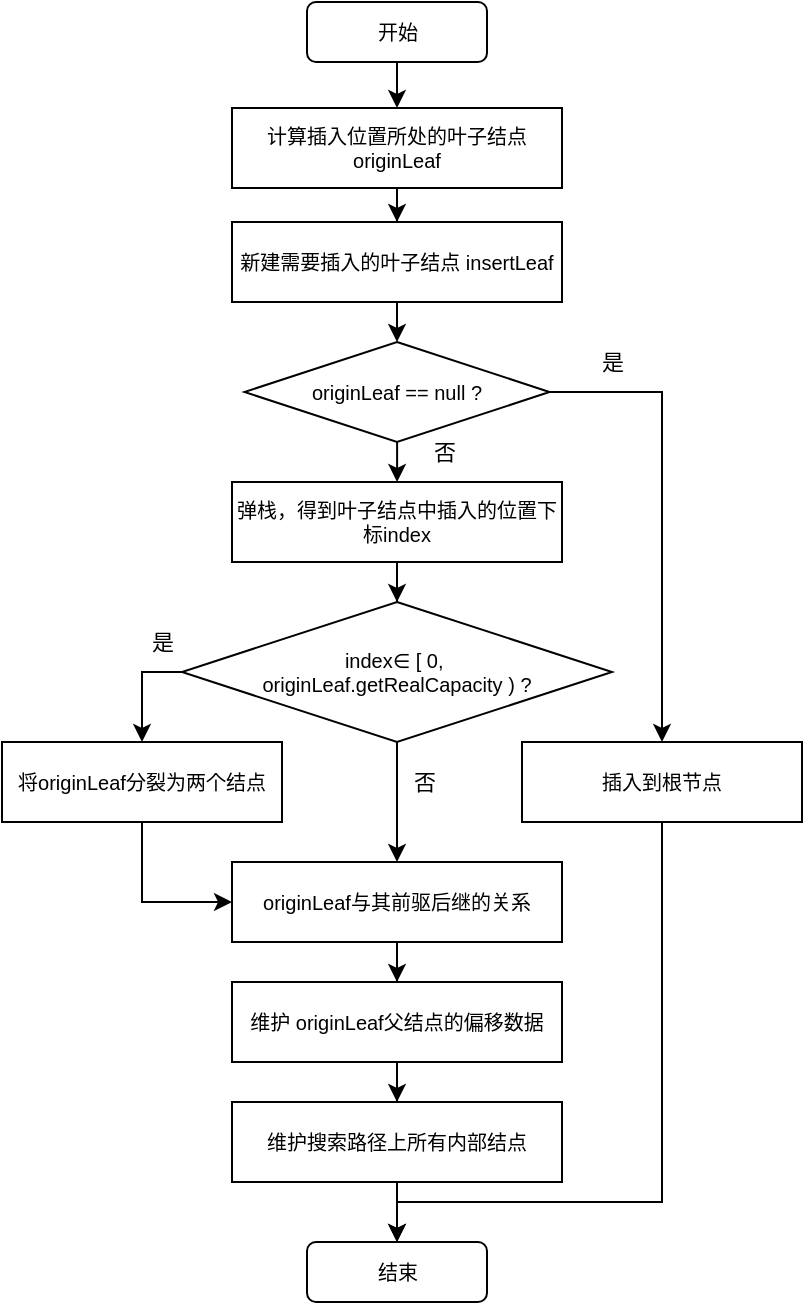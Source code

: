 <mxfile version="24.2.5" type="device">
  <diagram name="第 1 页" id="VroQPfxVDlyuiFUq9wsT">
    <mxGraphModel dx="1098" dy="711" grid="1" gridSize="10" guides="1" tooltips="1" connect="1" arrows="1" fold="1" page="1" pageScale="1" pageWidth="827" pageHeight="1169" math="0" shadow="0">
      <root>
        <mxCell id="0" />
        <mxCell id="1" parent="0" />
        <mxCell id="yC8EA-d1KbzV76l94_GZ-46" style="edgeStyle=orthogonalEdgeStyle;rounded=0;orthogonalLoop=1;jettySize=auto;html=1;entryX=0.5;entryY=0;entryDx=0;entryDy=0;" edge="1" parent="1" source="yC8EA-d1KbzV76l94_GZ-1" target="yC8EA-d1KbzV76l94_GZ-4">
          <mxGeometry relative="1" as="geometry" />
        </mxCell>
        <mxCell id="yC8EA-d1KbzV76l94_GZ-1" value="开始" style="rounded=1;whiteSpace=wrap;html=1;fontSize=10;" vertex="1" parent="1">
          <mxGeometry x="272.5" y="30" width="90" height="30" as="geometry" />
        </mxCell>
        <mxCell id="yC8EA-d1KbzV76l94_GZ-47" style="edgeStyle=orthogonalEdgeStyle;rounded=0;orthogonalLoop=1;jettySize=auto;html=1;" edge="1" parent="1" source="yC8EA-d1KbzV76l94_GZ-4" target="yC8EA-d1KbzV76l94_GZ-37">
          <mxGeometry relative="1" as="geometry" />
        </mxCell>
        <mxCell id="yC8EA-d1KbzV76l94_GZ-4" value="计算插入位置所处的叶子结点&lt;div style=&quot;font-size: 10px;&quot;&gt;originLeaf&lt;/div&gt;" style="rounded=0;whiteSpace=wrap;html=1;fontSize=10;" vertex="1" parent="1">
          <mxGeometry x="235" y="83" width="165" height="40" as="geometry" />
        </mxCell>
        <mxCell id="yC8EA-d1KbzV76l94_GZ-49" style="edgeStyle=orthogonalEdgeStyle;rounded=0;orthogonalLoop=1;jettySize=auto;html=1;" edge="1" parent="1" source="yC8EA-d1KbzV76l94_GZ-8" target="yC8EA-d1KbzV76l94_GZ-38">
          <mxGeometry relative="1" as="geometry" />
        </mxCell>
        <mxCell id="yC8EA-d1KbzV76l94_GZ-66" value="否" style="edgeLabel;html=1;align=center;verticalAlign=middle;resizable=0;points=[];" vertex="1" connectable="0" parent="yC8EA-d1KbzV76l94_GZ-49">
          <mxGeometry x="-0.517" y="-1" relative="1" as="geometry">
            <mxPoint x="24" as="offset" />
          </mxGeometry>
        </mxCell>
        <mxCell id="yC8EA-d1KbzV76l94_GZ-60" style="edgeStyle=orthogonalEdgeStyle;rounded=0;orthogonalLoop=1;jettySize=auto;html=1;" edge="1" parent="1" source="yC8EA-d1KbzV76l94_GZ-8" target="yC8EA-d1KbzV76l94_GZ-39">
          <mxGeometry relative="1" as="geometry">
            <Array as="points">
              <mxPoint x="450" y="225" />
            </Array>
          </mxGeometry>
        </mxCell>
        <mxCell id="yC8EA-d1KbzV76l94_GZ-65" value="是" style="edgeLabel;html=1;align=center;verticalAlign=middle;resizable=0;points=[];" vertex="1" connectable="0" parent="yC8EA-d1KbzV76l94_GZ-60">
          <mxGeometry x="-0.782" y="-2" relative="1" as="geometry">
            <mxPoint x="6" y="-17" as="offset" />
          </mxGeometry>
        </mxCell>
        <mxCell id="yC8EA-d1KbzV76l94_GZ-8" value="originLeaf == null ?" style="rhombus;whiteSpace=wrap;html=1;fontSize=10;" vertex="1" parent="1">
          <mxGeometry x="241.25" y="200" width="152.5" height="50" as="geometry" />
        </mxCell>
        <mxCell id="yC8EA-d1KbzV76l94_GZ-52" style="edgeStyle=orthogonalEdgeStyle;rounded=0;orthogonalLoop=1;jettySize=auto;html=1;" edge="1" parent="1" source="yC8EA-d1KbzV76l94_GZ-17" target="yC8EA-d1KbzV76l94_GZ-41">
          <mxGeometry relative="1" as="geometry" />
        </mxCell>
        <mxCell id="yC8EA-d1KbzV76l94_GZ-68" value="否" style="edgeLabel;html=1;align=center;verticalAlign=middle;resizable=0;points=[];" vertex="1" connectable="0" parent="yC8EA-d1KbzV76l94_GZ-52">
          <mxGeometry x="-0.437" y="2" relative="1" as="geometry">
            <mxPoint x="11" y="3" as="offset" />
          </mxGeometry>
        </mxCell>
        <mxCell id="yC8EA-d1KbzV76l94_GZ-63" style="edgeStyle=orthogonalEdgeStyle;rounded=0;orthogonalLoop=1;jettySize=auto;html=1;entryX=0.5;entryY=0;entryDx=0;entryDy=0;exitX=0;exitY=0.5;exitDx=0;exitDy=0;" edge="1" parent="1" source="yC8EA-d1KbzV76l94_GZ-17" target="yC8EA-d1KbzV76l94_GZ-62">
          <mxGeometry relative="1" as="geometry" />
        </mxCell>
        <mxCell id="yC8EA-d1KbzV76l94_GZ-67" value="是" style="edgeLabel;html=1;align=center;verticalAlign=middle;resizable=0;points=[];" vertex="1" connectable="0" parent="yC8EA-d1KbzV76l94_GZ-63">
          <mxGeometry x="-0.77" y="2" relative="1" as="geometry">
            <mxPoint x="-4" y="-17" as="offset" />
          </mxGeometry>
        </mxCell>
        <mxCell id="yC8EA-d1KbzV76l94_GZ-17" value="index∈&amp;nbsp;&lt;span style=&quot;background-color: initial; font-size: 10px;&quot;&gt;[ 0,&amp;nbsp;&lt;/span&gt;&lt;div style=&quot;font-size: 10px;&quot;&gt;&lt;span style=&quot;background-color: initial; font-size: 10px;&quot;&gt;originLeaf.getRealCapacity ) ?&lt;/span&gt;&lt;/div&gt;" style="rhombus;whiteSpace=wrap;html=1;fontSize=10;" vertex="1" parent="1">
          <mxGeometry x="210" y="330" width="215" height="70" as="geometry" />
        </mxCell>
        <mxCell id="yC8EA-d1KbzV76l94_GZ-48" style="edgeStyle=orthogonalEdgeStyle;rounded=0;orthogonalLoop=1;jettySize=auto;html=1;" edge="1" parent="1" source="yC8EA-d1KbzV76l94_GZ-37" target="yC8EA-d1KbzV76l94_GZ-8">
          <mxGeometry relative="1" as="geometry" />
        </mxCell>
        <mxCell id="yC8EA-d1KbzV76l94_GZ-37" value="新建需要插入的叶子结点 insertLeaf" style="rounded=0;whiteSpace=wrap;html=1;fontSize=10;" vertex="1" parent="1">
          <mxGeometry x="235" y="140" width="165" height="40" as="geometry" />
        </mxCell>
        <mxCell id="yC8EA-d1KbzV76l94_GZ-50" style="edgeStyle=orthogonalEdgeStyle;rounded=0;orthogonalLoop=1;jettySize=auto;html=1;" edge="1" parent="1" source="yC8EA-d1KbzV76l94_GZ-38" target="yC8EA-d1KbzV76l94_GZ-17">
          <mxGeometry relative="1" as="geometry" />
        </mxCell>
        <mxCell id="yC8EA-d1KbzV76l94_GZ-38" value="弹栈，得到叶子结点中插入的位置下标index" style="rounded=0;whiteSpace=wrap;html=1;fontSize=10;" vertex="1" parent="1">
          <mxGeometry x="235" y="270" width="165" height="40" as="geometry" />
        </mxCell>
        <mxCell id="yC8EA-d1KbzV76l94_GZ-61" style="edgeStyle=orthogonalEdgeStyle;rounded=0;orthogonalLoop=1;jettySize=auto;html=1;entryX=0.5;entryY=0;entryDx=0;entryDy=0;" edge="1" parent="1" source="yC8EA-d1KbzV76l94_GZ-39" target="yC8EA-d1KbzV76l94_GZ-44">
          <mxGeometry relative="1" as="geometry">
            <Array as="points">
              <mxPoint x="450" y="630" />
              <mxPoint x="317" y="630" />
            </Array>
          </mxGeometry>
        </mxCell>
        <mxCell id="yC8EA-d1KbzV76l94_GZ-39" value="插入到根节点" style="rounded=0;whiteSpace=wrap;html=1;fontSize=10;" vertex="1" parent="1">
          <mxGeometry x="380" y="400" width="140" height="40" as="geometry" />
        </mxCell>
        <mxCell id="yC8EA-d1KbzV76l94_GZ-53" style="edgeStyle=orthogonalEdgeStyle;rounded=0;orthogonalLoop=1;jettySize=auto;html=1;" edge="1" parent="1" source="yC8EA-d1KbzV76l94_GZ-41" target="yC8EA-d1KbzV76l94_GZ-42">
          <mxGeometry relative="1" as="geometry" />
        </mxCell>
        <mxCell id="yC8EA-d1KbzV76l94_GZ-41" value="originLeaf与其前驱后继的关系" style="rounded=0;whiteSpace=wrap;html=1;fontSize=10;" vertex="1" parent="1">
          <mxGeometry x="235" y="460" width="165" height="40" as="geometry" />
        </mxCell>
        <mxCell id="yC8EA-d1KbzV76l94_GZ-54" style="edgeStyle=orthogonalEdgeStyle;rounded=0;orthogonalLoop=1;jettySize=auto;html=1;" edge="1" parent="1" source="yC8EA-d1KbzV76l94_GZ-42" target="yC8EA-d1KbzV76l94_GZ-43">
          <mxGeometry relative="1" as="geometry" />
        </mxCell>
        <mxCell id="yC8EA-d1KbzV76l94_GZ-42" value="维护 originLeaf父结点的偏移数据" style="rounded=0;whiteSpace=wrap;html=1;fontSize=10;" vertex="1" parent="1">
          <mxGeometry x="235" y="520" width="165" height="40" as="geometry" />
        </mxCell>
        <mxCell id="yC8EA-d1KbzV76l94_GZ-55" style="edgeStyle=orthogonalEdgeStyle;rounded=0;orthogonalLoop=1;jettySize=auto;html=1;entryX=0.5;entryY=0;entryDx=0;entryDy=0;" edge="1" parent="1" source="yC8EA-d1KbzV76l94_GZ-43" target="yC8EA-d1KbzV76l94_GZ-44">
          <mxGeometry relative="1" as="geometry" />
        </mxCell>
        <mxCell id="yC8EA-d1KbzV76l94_GZ-43" value="维护搜索路径上所有内部结点" style="rounded=0;whiteSpace=wrap;html=1;fontSize=10;" vertex="1" parent="1">
          <mxGeometry x="235" y="580" width="165" height="40" as="geometry" />
        </mxCell>
        <mxCell id="yC8EA-d1KbzV76l94_GZ-44" value="结束" style="rounded=1;whiteSpace=wrap;html=1;fontSize=10;" vertex="1" parent="1">
          <mxGeometry x="272.5" y="650" width="90" height="30" as="geometry" />
        </mxCell>
        <mxCell id="yC8EA-d1KbzV76l94_GZ-64" style="edgeStyle=orthogonalEdgeStyle;rounded=0;orthogonalLoop=1;jettySize=auto;html=1;entryX=0;entryY=0.5;entryDx=0;entryDy=0;" edge="1" parent="1" source="yC8EA-d1KbzV76l94_GZ-62" target="yC8EA-d1KbzV76l94_GZ-41">
          <mxGeometry relative="1" as="geometry" />
        </mxCell>
        <mxCell id="yC8EA-d1KbzV76l94_GZ-62" value="将originLeaf分裂为两个结点" style="rounded=0;whiteSpace=wrap;html=1;fontSize=10;" vertex="1" parent="1">
          <mxGeometry x="120" y="400" width="140" height="40" as="geometry" />
        </mxCell>
      </root>
    </mxGraphModel>
  </diagram>
</mxfile>
